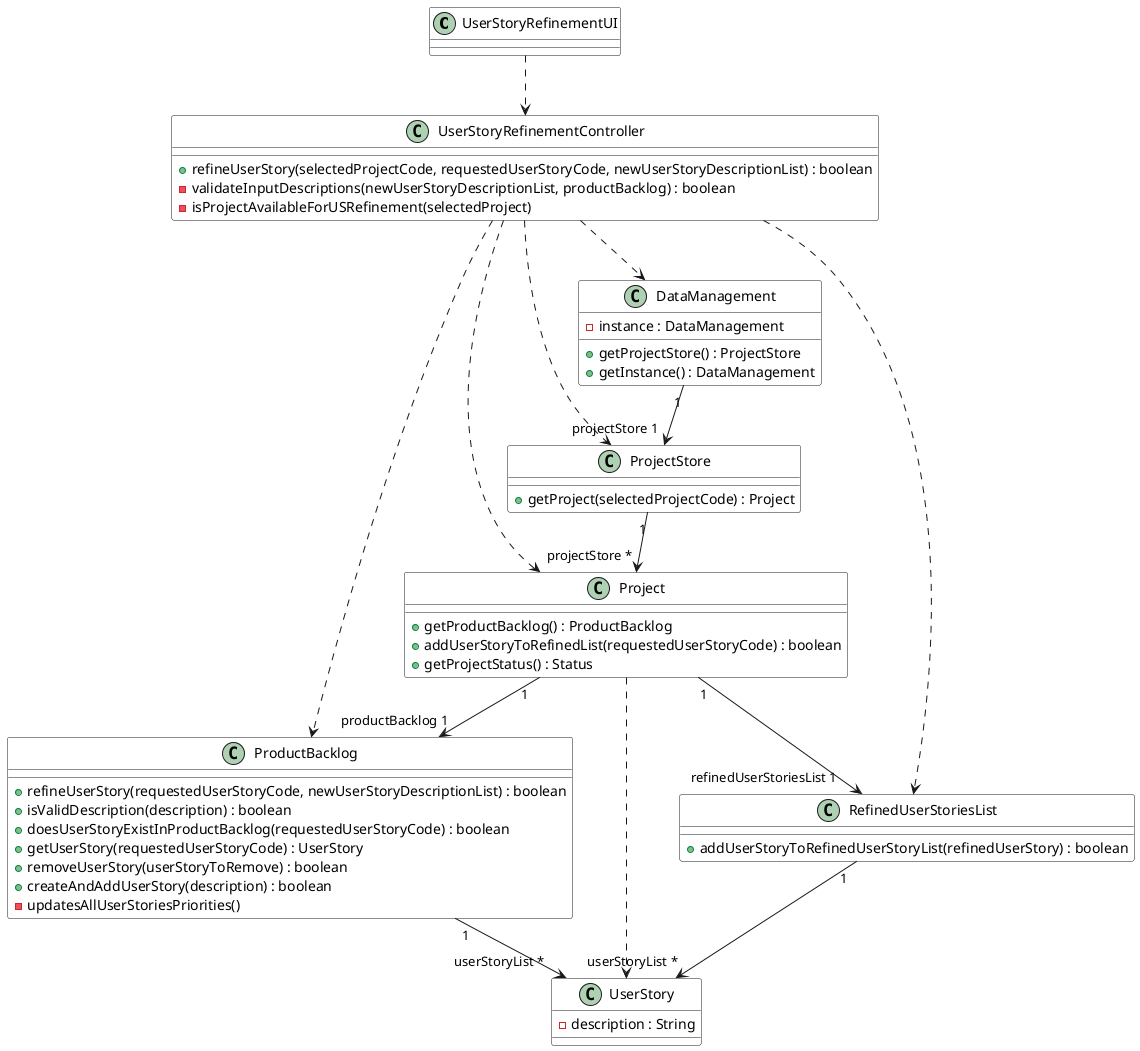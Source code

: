 @startuml
class " UserStoryRefinementUI" #FFFFFF
class UserStoryRefinementController #FFFFFF {
	+refineUserStory(selectedProjectCode, requestedUserStoryCode, newUserStoryDescriptionList) : boolean
	-validateInputDescriptions(newUserStoryDescriptionList, productBacklog) : boolean
    -isProjectAvailableForUSRefinement(selectedProject)
}

class ProductBacklog #FFFFFF {
	+refineUserStory(requestedUserStoryCode, newUserStoryDescriptionList) : boolean
	+isValidDescription(description) : boolean
	+doesUserStoryExistInProductBacklog(requestedUserStoryCode) : boolean
	+getUserStory(requestedUserStoryCode) : UserStory
	+removeUserStory(userStoryToRemove) : boolean
	+createAndAddUserStory(description) : boolean
	-updatesAllUserStoriesPriorities()
}

class Project #FFFFFF {
	+getProductBacklog() : ProductBacklog
	+addUserStoryToRefinedList(requestedUserStoryCode) : boolean
	+getProjectStatus() : Status
}

class ProjectStore #FFFFFF {
	+getProject(selectedProjectCode) : Project
}

class DataManagement #FFFFFF {
	-instance : DataManagement
	+getProjectStore() : ProjectStore
	+getInstance() : DataManagement
}

class RefinedUserStoriesList #FFFFFF {
	+addUserStoryToRefinedUserStoryList(refinedUserStory) : boolean
}

class UserStory #FFFFFF {
     -description : String
}

UserStoryRefinementController ..> DataManagement
UserStoryRefinementController ..> RefinedUserStoriesList
UserStoryRefinementController ..> ProductBacklog
UserStoryRefinementController ..> Project
UserStoryRefinementController ..> ProjectStore
DataManagement "1" --> "projectStore 1" ProjectStore
ProjectStore "1" --> "projectStore *" Project
Project "1" --> "productBacklog 1" ProductBacklog
Project "1" --> "refinedUserStoriesList 1" RefinedUserStoriesList
Project ..> UserStory
ProductBacklog "1" --> "userStoryList *" UserStory
RefinedUserStoriesList "1" --> "userStoryList *" UserStory


" UserStoryRefinementUI" ..> UserStoryRefinementController
@enduml